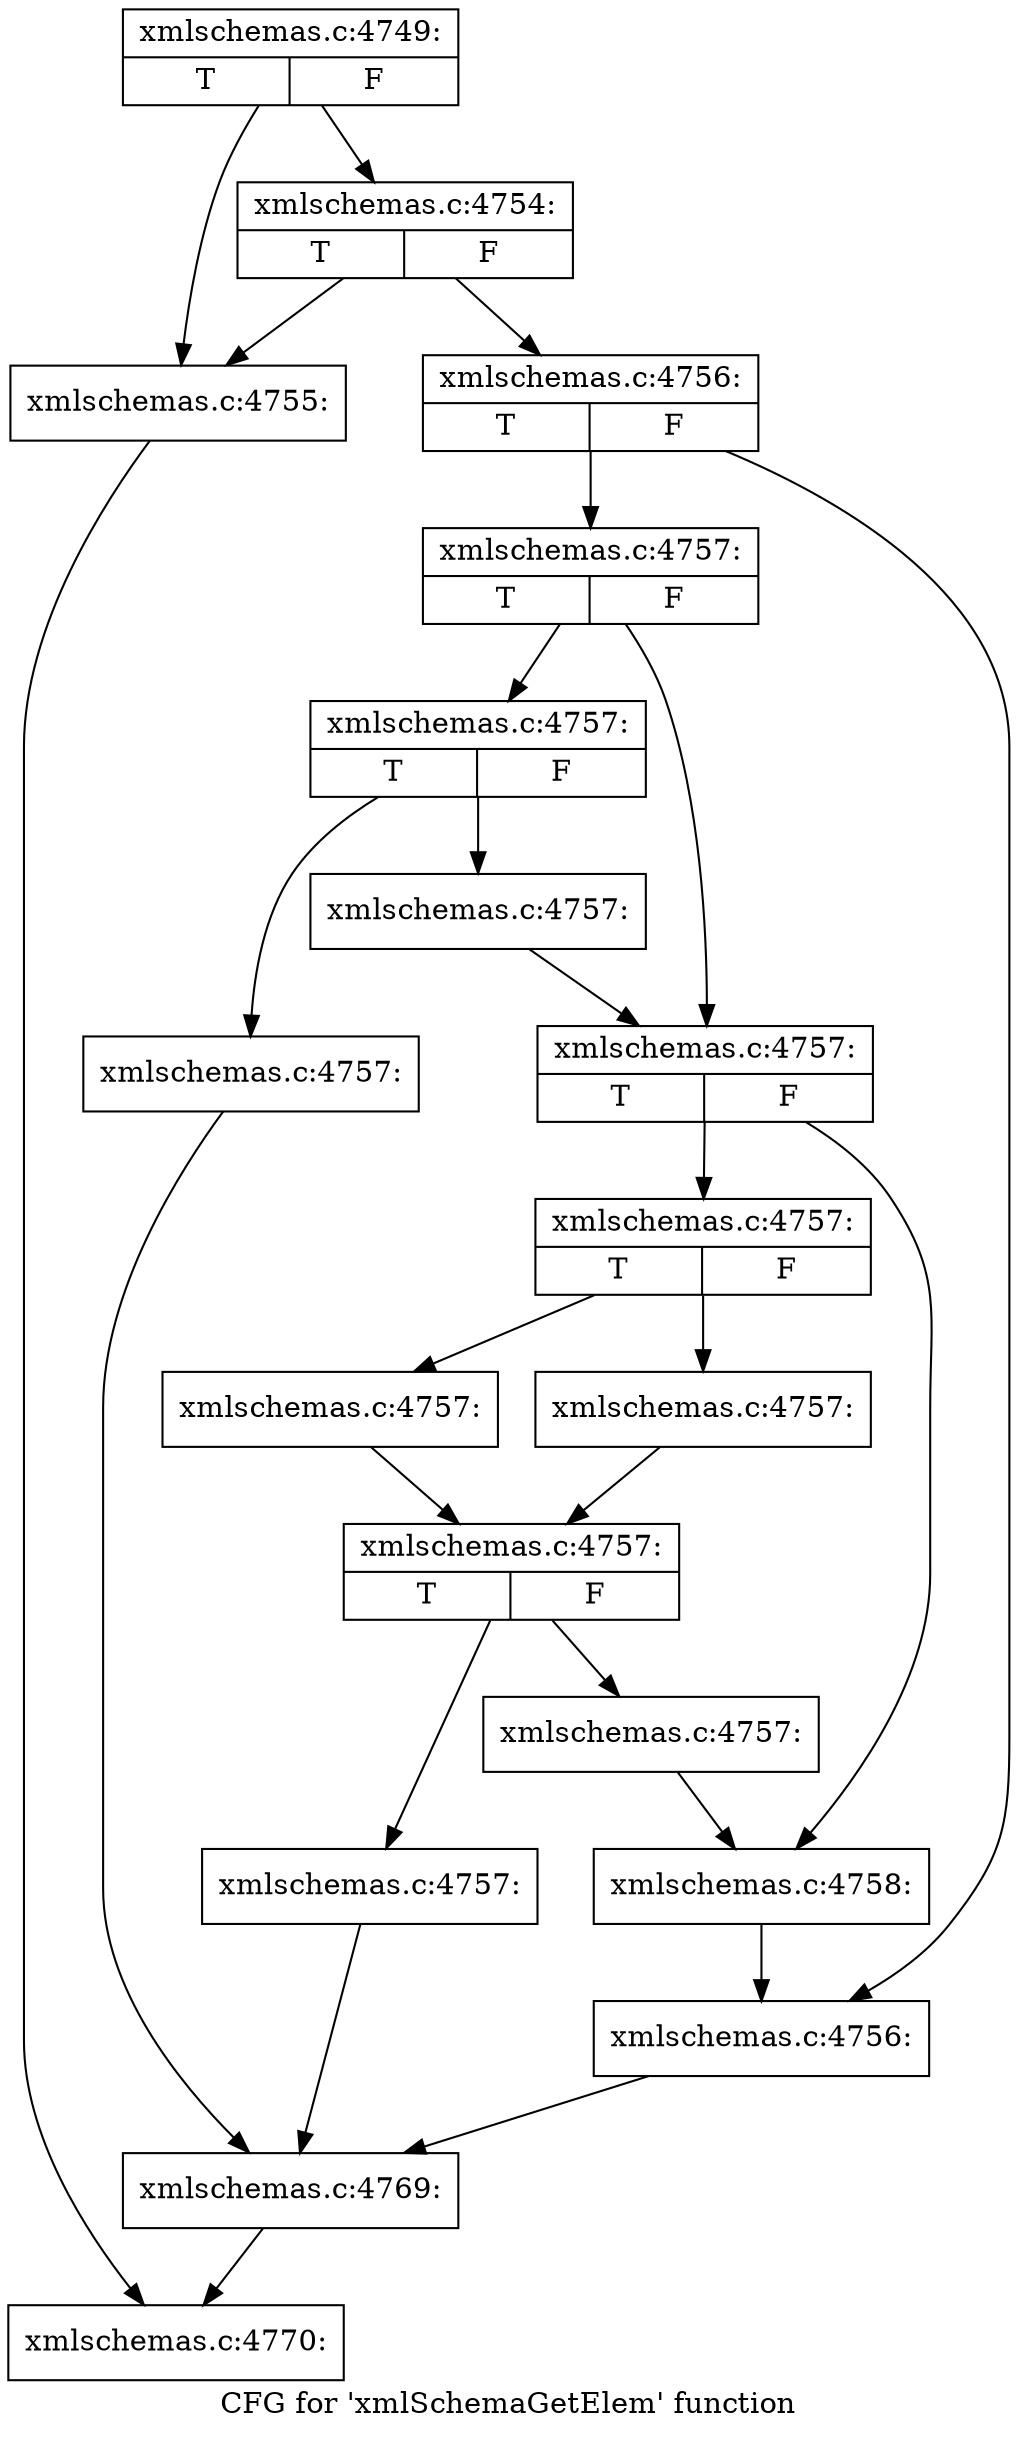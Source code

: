 digraph "CFG for 'xmlSchemaGetElem' function" {
	label="CFG for 'xmlSchemaGetElem' function";

	Node0x506ebc0 [shape=record,label="{xmlschemas.c:4749:|{<s0>T|<s1>F}}"];
	Node0x506ebc0 -> Node0x5077220;
	Node0x506ebc0 -> Node0x50772c0;
	Node0x50772c0 [shape=record,label="{xmlschemas.c:4754:|{<s0>T|<s1>F}}"];
	Node0x50772c0 -> Node0x5077220;
	Node0x50772c0 -> Node0x5077270;
	Node0x5077220 [shape=record,label="{xmlschemas.c:4755:}"];
	Node0x5077220 -> Node0x5076490;
	Node0x5077270 [shape=record,label="{xmlschemas.c:4756:|{<s0>T|<s1>F}}"];
	Node0x5077270 -> Node0x5077980;
	Node0x5077270 -> Node0x50779d0;
	Node0x5077980 [shape=record,label="{xmlschemas.c:4757:|{<s0>T|<s1>F}}"];
	Node0x5077980 -> Node0x5077d60;
	Node0x5077980 -> Node0x5077db0;
	Node0x5077d60 [shape=record,label="{xmlschemas.c:4757:|{<s0>T|<s1>F}}"];
	Node0x5077d60 -> Node0x5078530;
	Node0x5077d60 -> Node0x5078580;
	Node0x5078530 [shape=record,label="{xmlschemas.c:4757:}"];
	Node0x5078530 -> Node0x50786e0;
	Node0x5078580 [shape=record,label="{xmlschemas.c:4757:}"];
	Node0x5078580 -> Node0x5077db0;
	Node0x5077db0 [shape=record,label="{xmlschemas.c:4757:|{<s0>T|<s1>F}}"];
	Node0x5077db0 -> Node0x50790d0;
	Node0x5077db0 -> Node0x5079120;
	Node0x50790d0 [shape=record,label="{xmlschemas.c:4757:|{<s0>T|<s1>F}}"];
	Node0x50790d0 -> Node0x5079820;
	Node0x50790d0 -> Node0x50798c0;
	Node0x5079820 [shape=record,label="{xmlschemas.c:4757:}"];
	Node0x5079820 -> Node0x5079870;
	Node0x50798c0 [shape=record,label="{xmlschemas.c:4757:}"];
	Node0x50798c0 -> Node0x5079870;
	Node0x5079870 [shape=record,label="{xmlschemas.c:4757:|{<s0>T|<s1>F}}"];
	Node0x5079870 -> Node0x507a1a0;
	Node0x5079870 -> Node0x507a1f0;
	Node0x507a1a0 [shape=record,label="{xmlschemas.c:4757:}"];
	Node0x507a1a0 -> Node0x50786e0;
	Node0x507a1f0 [shape=record,label="{xmlschemas.c:4757:}"];
	Node0x507a1f0 -> Node0x5079120;
	Node0x5079120 [shape=record,label="{xmlschemas.c:4758:}"];
	Node0x5079120 -> Node0x50779d0;
	Node0x50779d0 [shape=record,label="{xmlschemas.c:4756:}"];
	Node0x50779d0 -> Node0x50786e0;
	Node0x50786e0 [shape=record,label="{xmlschemas.c:4769:}"];
	Node0x50786e0 -> Node0x5076490;
	Node0x5076490 [shape=record,label="{xmlschemas.c:4770:}"];
}
